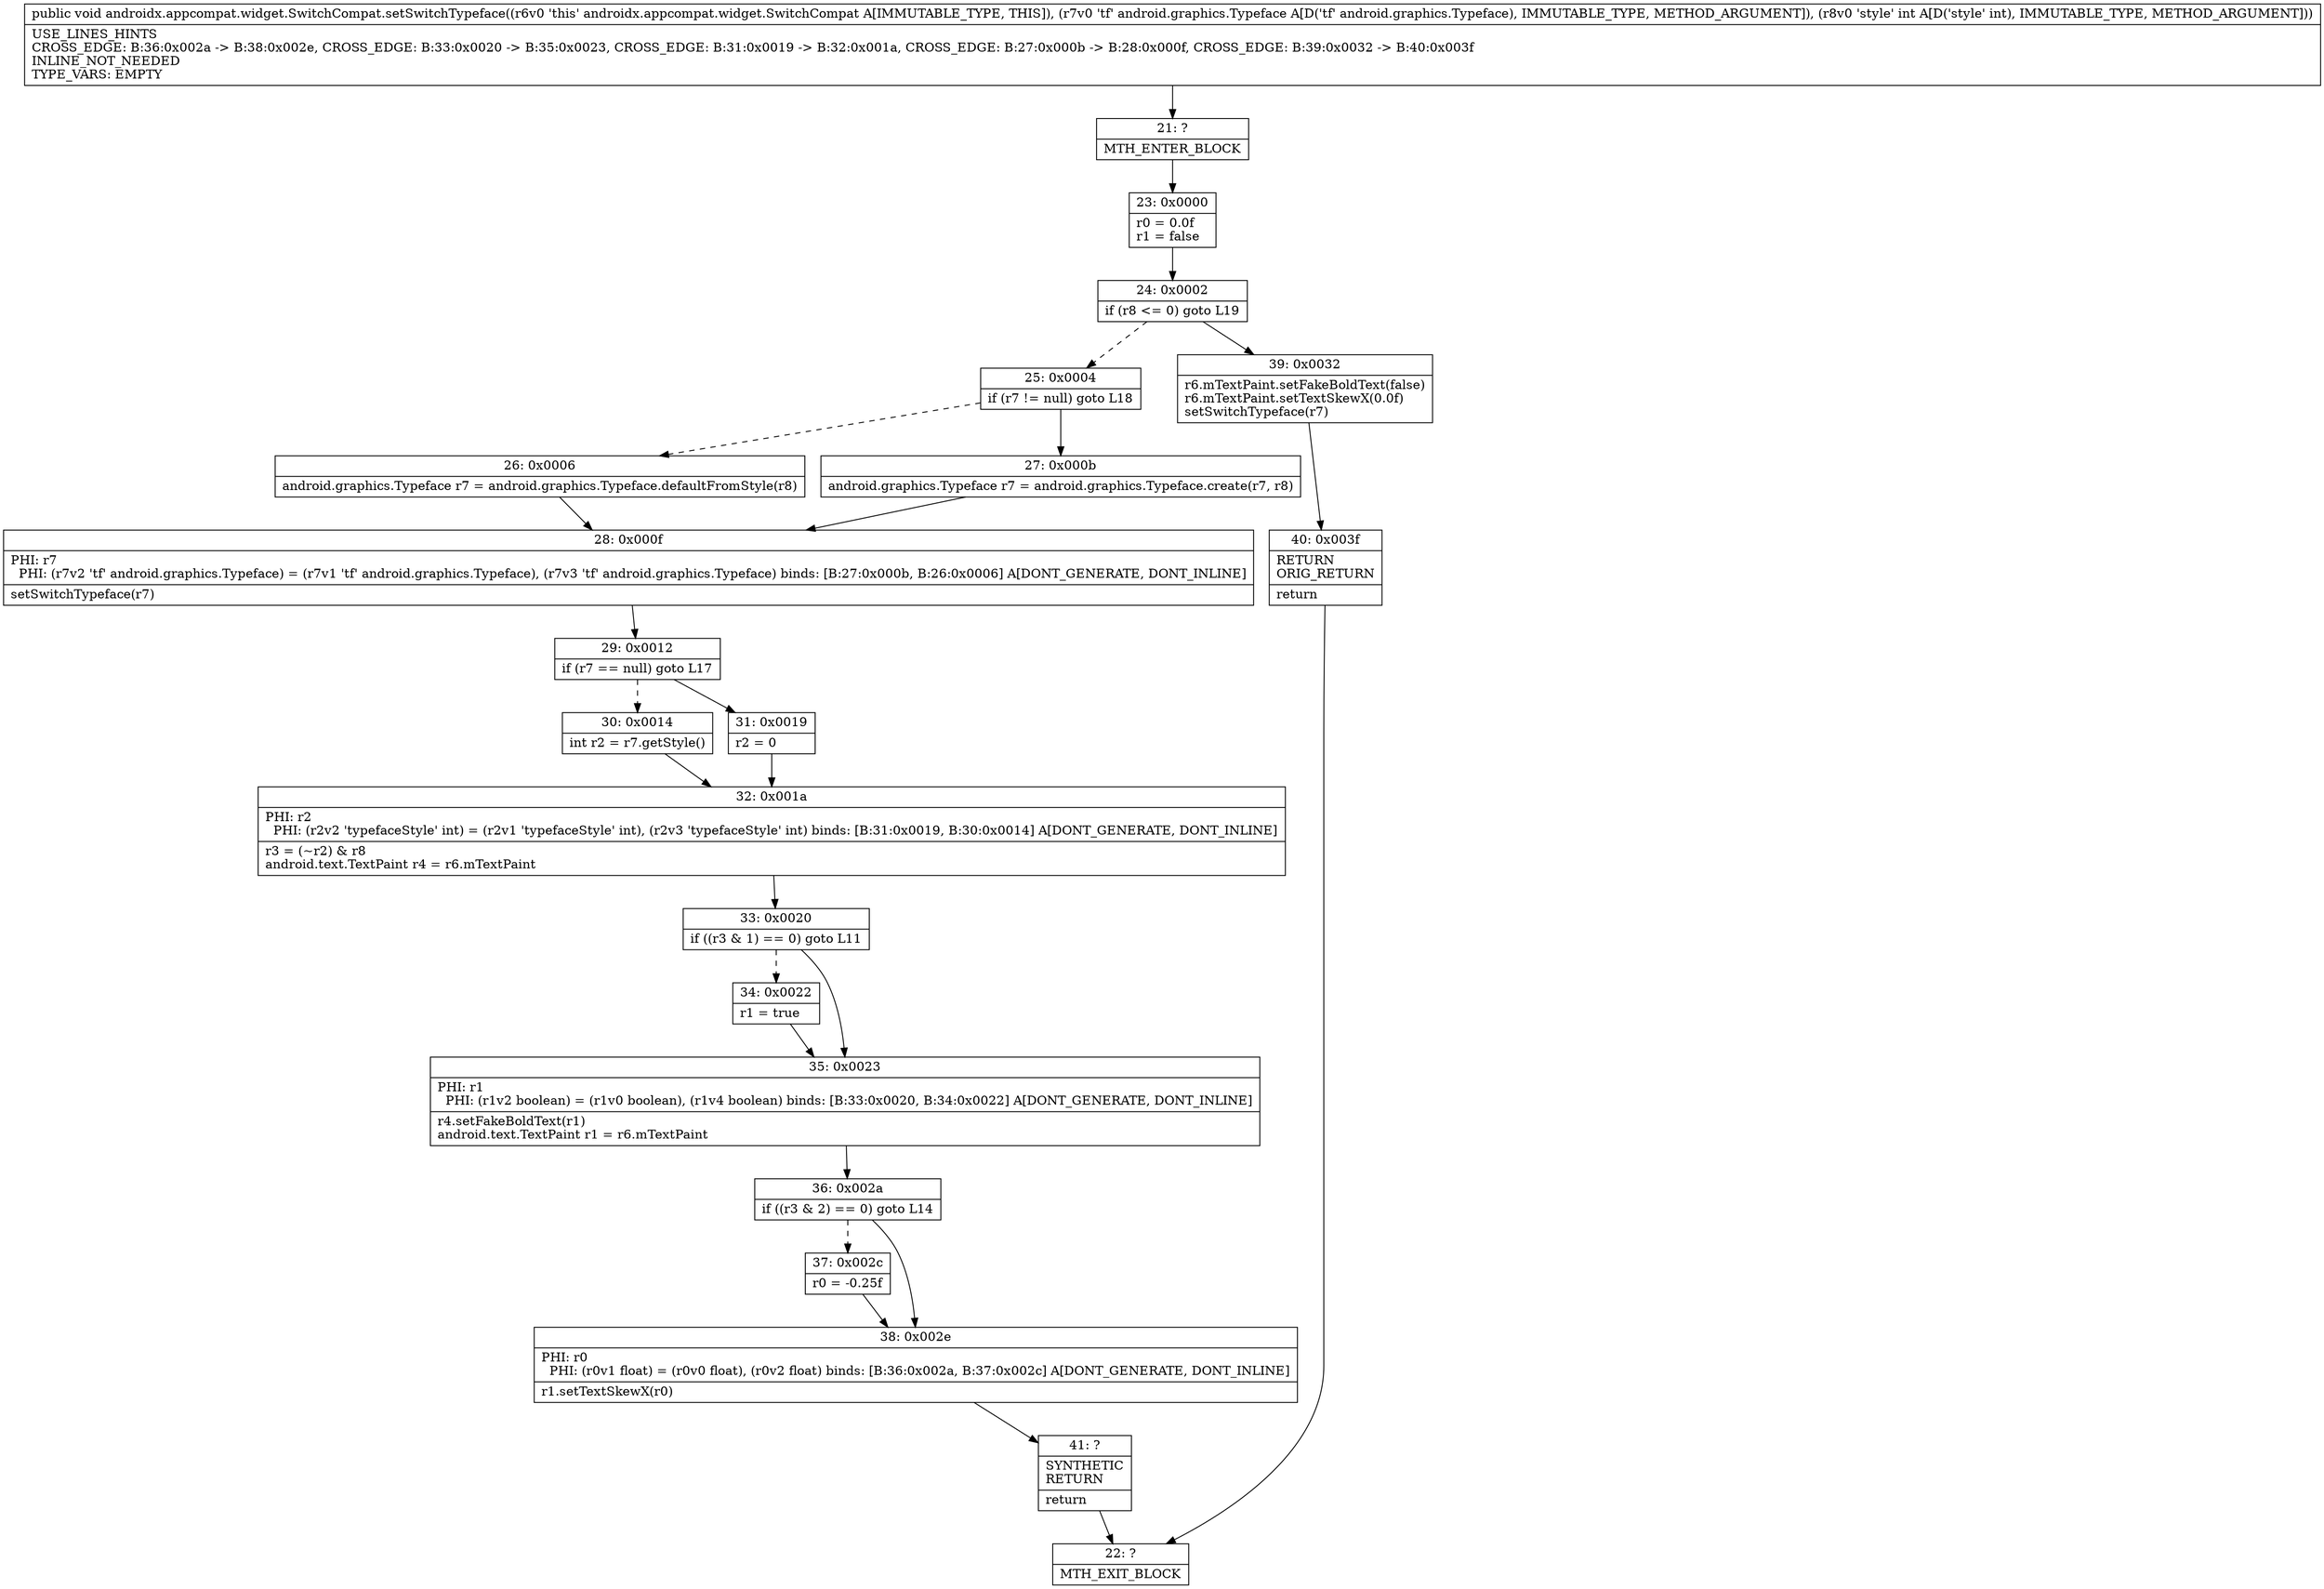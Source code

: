 digraph "CFG forandroidx.appcompat.widget.SwitchCompat.setSwitchTypeface(Landroid\/graphics\/Typeface;I)V" {
Node_21 [shape=record,label="{21\:\ ?|MTH_ENTER_BLOCK\l}"];
Node_23 [shape=record,label="{23\:\ 0x0000|r0 = 0.0f\lr1 = false\l}"];
Node_24 [shape=record,label="{24\:\ 0x0002|if (r8 \<= 0) goto L19\l}"];
Node_25 [shape=record,label="{25\:\ 0x0004|if (r7 != null) goto L18\l}"];
Node_26 [shape=record,label="{26\:\ 0x0006|android.graphics.Typeface r7 = android.graphics.Typeface.defaultFromStyle(r8)\l}"];
Node_28 [shape=record,label="{28\:\ 0x000f|PHI: r7 \l  PHI: (r7v2 'tf' android.graphics.Typeface) = (r7v1 'tf' android.graphics.Typeface), (r7v3 'tf' android.graphics.Typeface) binds: [B:27:0x000b, B:26:0x0006] A[DONT_GENERATE, DONT_INLINE]\l|setSwitchTypeface(r7)\l}"];
Node_29 [shape=record,label="{29\:\ 0x0012|if (r7 == null) goto L17\l}"];
Node_30 [shape=record,label="{30\:\ 0x0014|int r2 = r7.getStyle()\l}"];
Node_32 [shape=record,label="{32\:\ 0x001a|PHI: r2 \l  PHI: (r2v2 'typefaceStyle' int) = (r2v1 'typefaceStyle' int), (r2v3 'typefaceStyle' int) binds: [B:31:0x0019, B:30:0x0014] A[DONT_GENERATE, DONT_INLINE]\l|r3 = (~r2) & r8\landroid.text.TextPaint r4 = r6.mTextPaint\l}"];
Node_33 [shape=record,label="{33\:\ 0x0020|if ((r3 & 1) == 0) goto L11\l}"];
Node_34 [shape=record,label="{34\:\ 0x0022|r1 = true\l}"];
Node_35 [shape=record,label="{35\:\ 0x0023|PHI: r1 \l  PHI: (r1v2 boolean) = (r1v0 boolean), (r1v4 boolean) binds: [B:33:0x0020, B:34:0x0022] A[DONT_GENERATE, DONT_INLINE]\l|r4.setFakeBoldText(r1)\landroid.text.TextPaint r1 = r6.mTextPaint\l}"];
Node_36 [shape=record,label="{36\:\ 0x002a|if ((r3 & 2) == 0) goto L14\l}"];
Node_37 [shape=record,label="{37\:\ 0x002c|r0 = \-0.25f\l}"];
Node_38 [shape=record,label="{38\:\ 0x002e|PHI: r0 \l  PHI: (r0v1 float) = (r0v0 float), (r0v2 float) binds: [B:36:0x002a, B:37:0x002c] A[DONT_GENERATE, DONT_INLINE]\l|r1.setTextSkewX(r0)\l}"];
Node_41 [shape=record,label="{41\:\ ?|SYNTHETIC\lRETURN\l|return\l}"];
Node_22 [shape=record,label="{22\:\ ?|MTH_EXIT_BLOCK\l}"];
Node_31 [shape=record,label="{31\:\ 0x0019|r2 = 0\l}"];
Node_27 [shape=record,label="{27\:\ 0x000b|android.graphics.Typeface r7 = android.graphics.Typeface.create(r7, r8)\l}"];
Node_39 [shape=record,label="{39\:\ 0x0032|r6.mTextPaint.setFakeBoldText(false)\lr6.mTextPaint.setTextSkewX(0.0f)\lsetSwitchTypeface(r7)\l}"];
Node_40 [shape=record,label="{40\:\ 0x003f|RETURN\lORIG_RETURN\l|return\l}"];
MethodNode[shape=record,label="{public void androidx.appcompat.widget.SwitchCompat.setSwitchTypeface((r6v0 'this' androidx.appcompat.widget.SwitchCompat A[IMMUTABLE_TYPE, THIS]), (r7v0 'tf' android.graphics.Typeface A[D('tf' android.graphics.Typeface), IMMUTABLE_TYPE, METHOD_ARGUMENT]), (r8v0 'style' int A[D('style' int), IMMUTABLE_TYPE, METHOD_ARGUMENT]))  | USE_LINES_HINTS\lCROSS_EDGE: B:36:0x002a \-\> B:38:0x002e, CROSS_EDGE: B:33:0x0020 \-\> B:35:0x0023, CROSS_EDGE: B:31:0x0019 \-\> B:32:0x001a, CROSS_EDGE: B:27:0x000b \-\> B:28:0x000f, CROSS_EDGE: B:39:0x0032 \-\> B:40:0x003f\lINLINE_NOT_NEEDED\lTYPE_VARS: EMPTY\l}"];
MethodNode -> Node_21;Node_21 -> Node_23;
Node_23 -> Node_24;
Node_24 -> Node_25[style=dashed];
Node_24 -> Node_39;
Node_25 -> Node_26[style=dashed];
Node_25 -> Node_27;
Node_26 -> Node_28;
Node_28 -> Node_29;
Node_29 -> Node_30[style=dashed];
Node_29 -> Node_31;
Node_30 -> Node_32;
Node_32 -> Node_33;
Node_33 -> Node_34[style=dashed];
Node_33 -> Node_35;
Node_34 -> Node_35;
Node_35 -> Node_36;
Node_36 -> Node_37[style=dashed];
Node_36 -> Node_38;
Node_37 -> Node_38;
Node_38 -> Node_41;
Node_41 -> Node_22;
Node_31 -> Node_32;
Node_27 -> Node_28;
Node_39 -> Node_40;
Node_40 -> Node_22;
}

